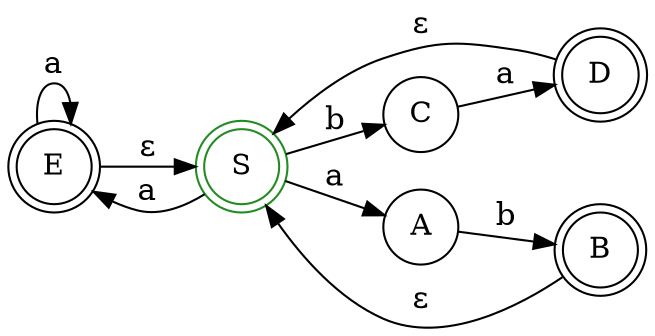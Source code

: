 digraph G {
    rankdir="LR";
    E [label="E", shape="doublecircle", color="black"];
    D [label="D", shape="doublecircle", color="black"];
    C [label="C", shape="circle", color="black"];
    B [label="B", shape="doublecircle", color="black"];
    A [label="A", shape="circle", color="black"];
    S [label="S", shape="doublecircle", color="forestgreen"];
    E -> S [label="ε", fontsize=15];
    D -> S [label="ε", fontsize=15];
    B -> S [label="ε", fontsize=15];
    E -> E [label="a", fontsize=15];
    C -> D [label="a", fontsize=15];
    A -> B [label="b", fontsize=15];
    S -> C [label="b", fontsize=15];
    S -> E [label="a", fontsize=15];
    S -> A [label="a", fontsize=15];
}
